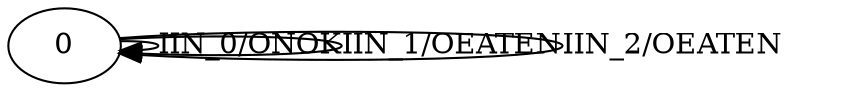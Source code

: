 digraph {
0
0 -> 0 [label="IIN_0/ONOK"]
0 -> 0 [label="IIN_1/OEATEN"]
0 -> 0 [label="IIN_2/OEATEN"]
}
